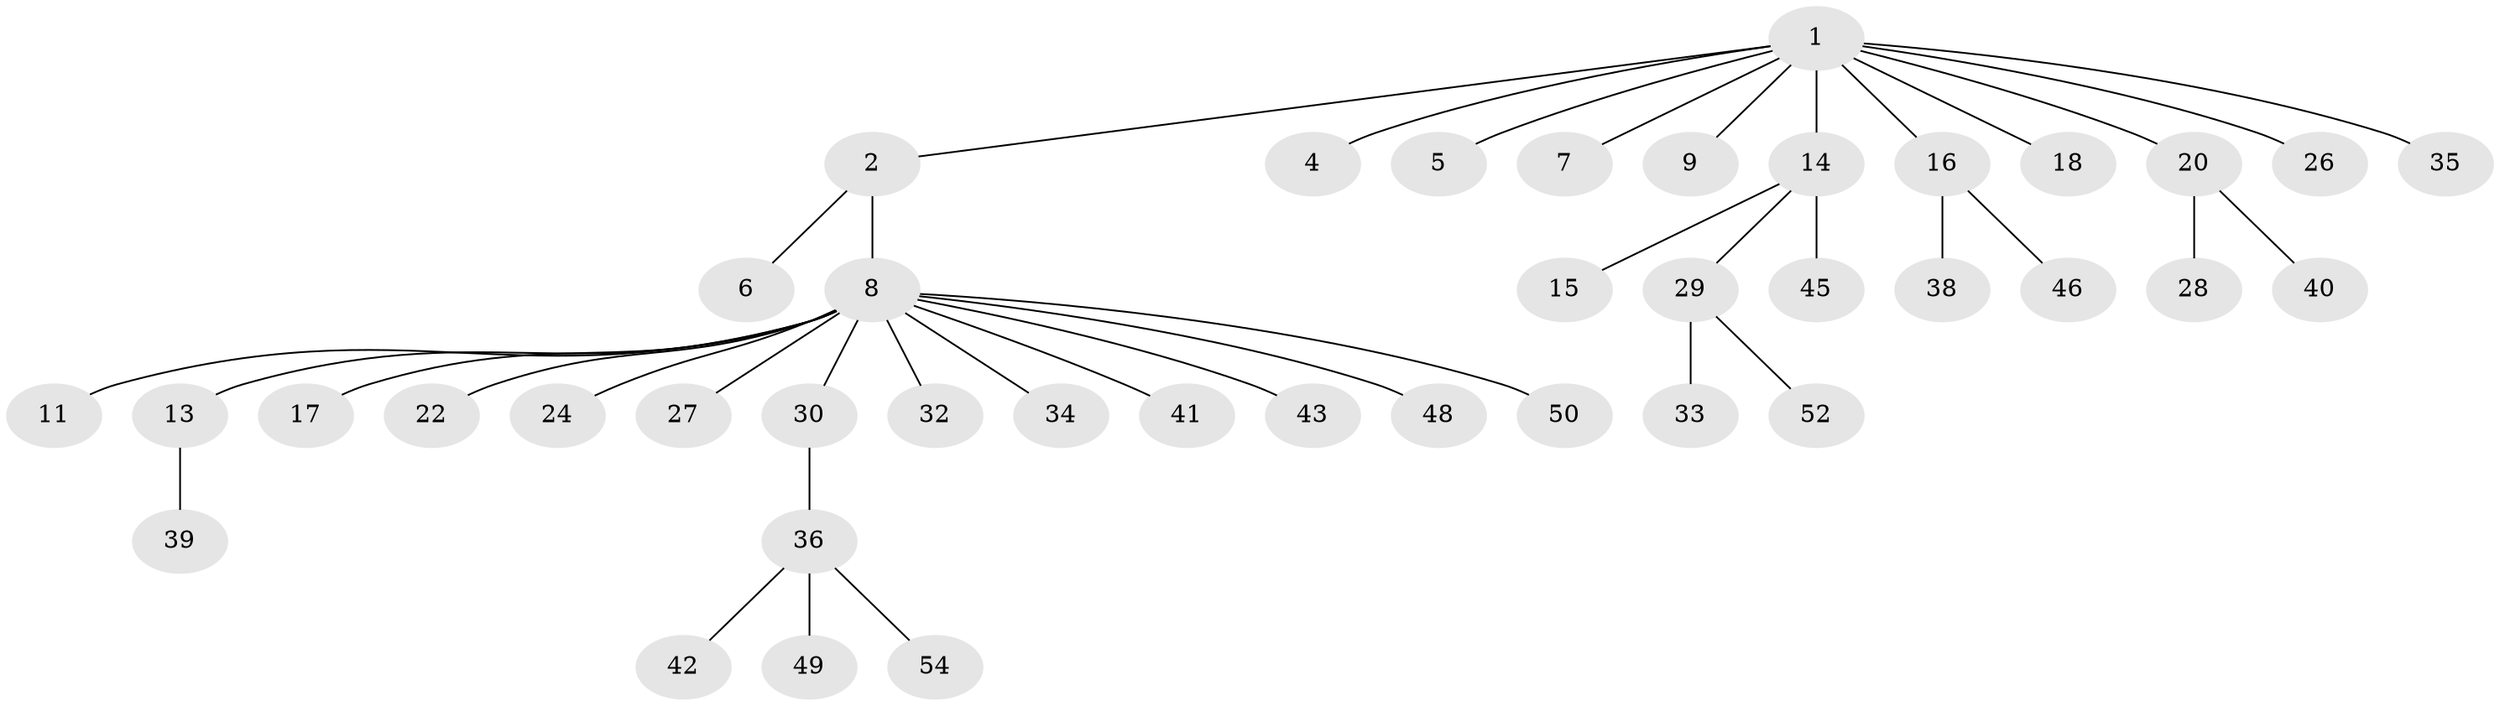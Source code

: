 // Generated by graph-tools (version 1.1) at 2025/23/03/03/25 07:23:55]
// undirected, 41 vertices, 40 edges
graph export_dot {
graph [start="1"]
  node [color=gray90,style=filled];
  1 [super="+12"];
  2 [super="+3"];
  4;
  5 [super="+53"];
  6;
  7;
  8 [super="+19"];
  9 [super="+10"];
  11 [super="+21"];
  13 [super="+23"];
  14 [super="+37"];
  15;
  16 [super="+25"];
  17;
  18;
  20 [super="+31"];
  22;
  24;
  26;
  27;
  28;
  29 [super="+47"];
  30;
  32;
  33;
  34;
  35;
  36 [super="+44"];
  38;
  39;
  40;
  41;
  42;
  43;
  45;
  46 [super="+51"];
  48;
  49;
  50;
  52;
  54;
  1 -- 2;
  1 -- 4;
  1 -- 5;
  1 -- 7;
  1 -- 9;
  1 -- 14;
  1 -- 16;
  1 -- 26;
  1 -- 35;
  1 -- 18;
  1 -- 20;
  2 -- 6;
  2 -- 8;
  8 -- 11;
  8 -- 13;
  8 -- 17;
  8 -- 22;
  8 -- 24;
  8 -- 27;
  8 -- 32;
  8 -- 34;
  8 -- 41;
  8 -- 43;
  8 -- 48;
  8 -- 50;
  8 -- 30;
  13 -- 39;
  14 -- 15;
  14 -- 29 [weight=2];
  14 -- 45;
  16 -- 46;
  16 -- 38;
  20 -- 28;
  20 -- 40;
  29 -- 33;
  29 -- 52;
  30 -- 36;
  36 -- 42;
  36 -- 49;
  36 -- 54;
}
